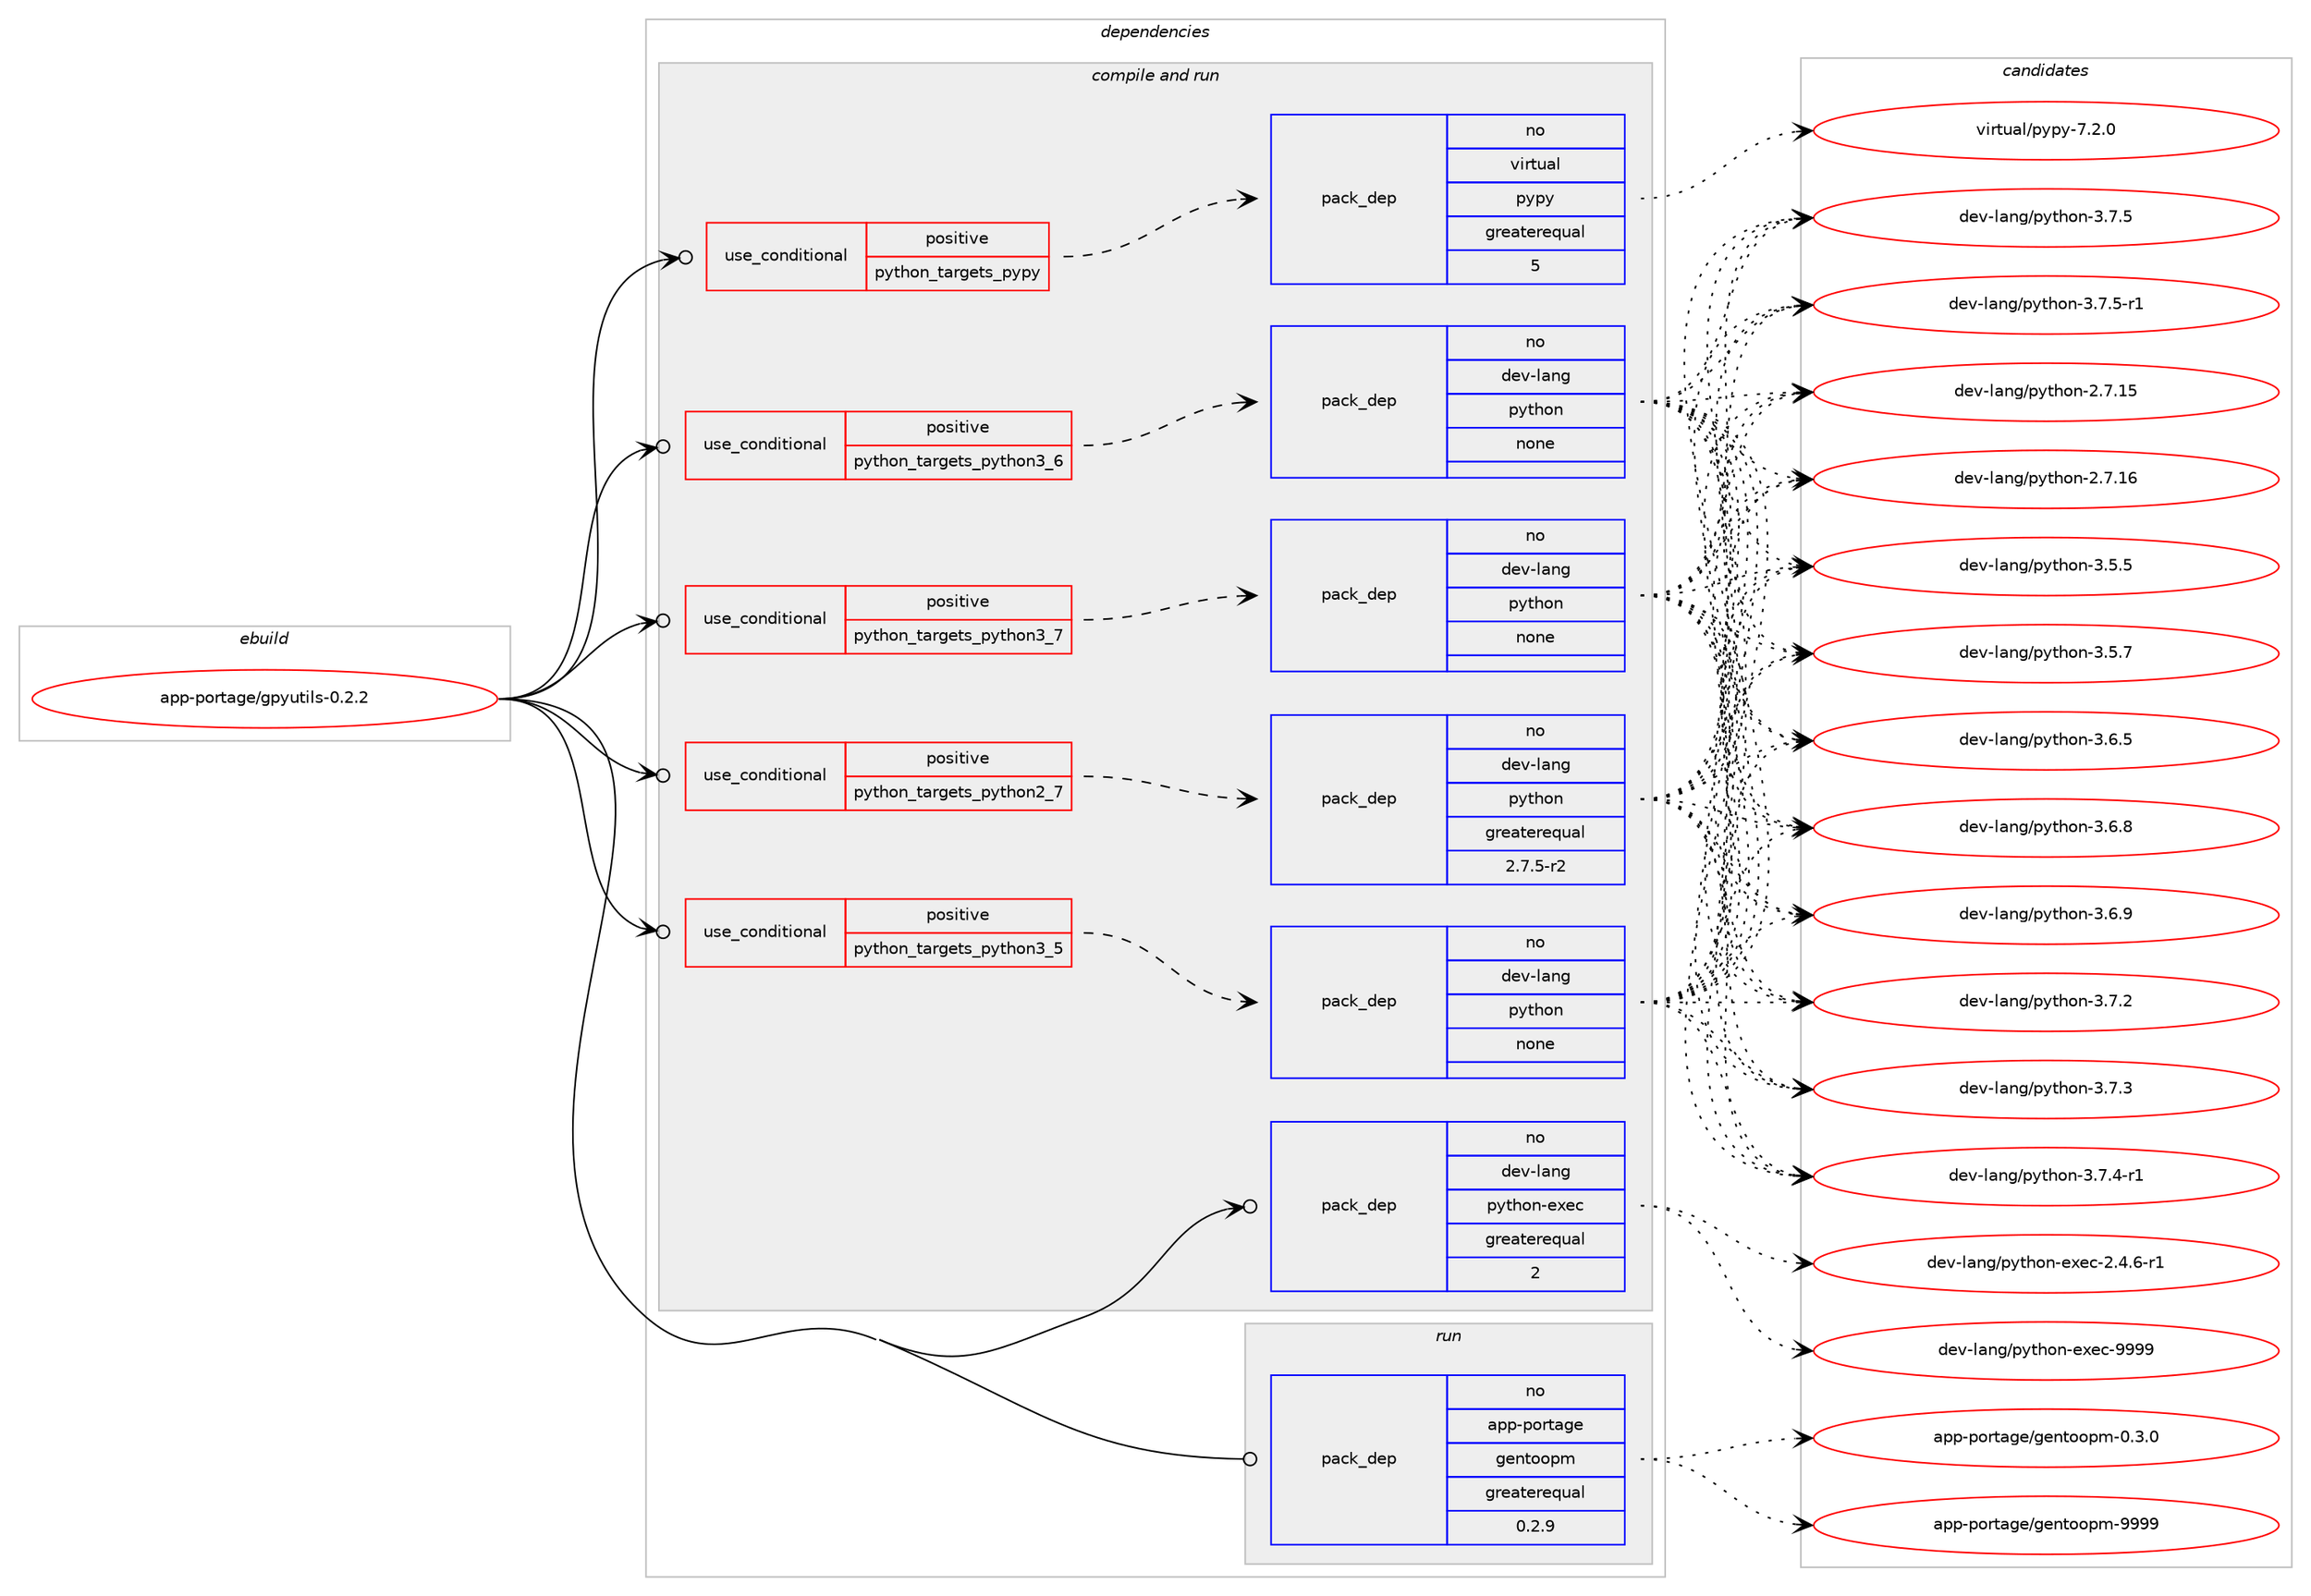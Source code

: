 digraph prolog {

# *************
# Graph options
# *************

newrank=true;
concentrate=true;
compound=true;
graph [rankdir=LR,fontname=Helvetica,fontsize=10,ranksep=1.5];#, ranksep=2.5, nodesep=0.2];
edge  [arrowhead=vee];
node  [fontname=Helvetica,fontsize=10];

# **********
# The ebuild
# **********

subgraph cluster_leftcol {
color=gray;
rank=same;
label=<<i>ebuild</i>>;
id [label="app-portage/gpyutils-0.2.2", color=red, width=4, href="../app-portage/gpyutils-0.2.2.svg"];
}

# ****************
# The dependencies
# ****************

subgraph cluster_midcol {
color=gray;
label=<<i>dependencies</i>>;
subgraph cluster_compile {
fillcolor="#eeeeee";
style=filled;
label=<<i>compile</i>>;
}
subgraph cluster_compileandrun {
fillcolor="#eeeeee";
style=filled;
label=<<i>compile and run</i>>;
subgraph cond120697 {
dependency505746 [label=<<TABLE BORDER="0" CELLBORDER="1" CELLSPACING="0" CELLPADDING="4"><TR><TD ROWSPAN="3" CELLPADDING="10">use_conditional</TD></TR><TR><TD>positive</TD></TR><TR><TD>python_targets_pypy</TD></TR></TABLE>>, shape=none, color=red];
subgraph pack375916 {
dependency505747 [label=<<TABLE BORDER="0" CELLBORDER="1" CELLSPACING="0" CELLPADDING="4" WIDTH="220"><TR><TD ROWSPAN="6" CELLPADDING="30">pack_dep</TD></TR><TR><TD WIDTH="110">no</TD></TR><TR><TD>virtual</TD></TR><TR><TD>pypy</TD></TR><TR><TD>greaterequal</TD></TR><TR><TD>5</TD></TR></TABLE>>, shape=none, color=blue];
}
dependency505746:e -> dependency505747:w [weight=20,style="dashed",arrowhead="vee"];
}
id:e -> dependency505746:w [weight=20,style="solid",arrowhead="odotvee"];
subgraph cond120698 {
dependency505748 [label=<<TABLE BORDER="0" CELLBORDER="1" CELLSPACING="0" CELLPADDING="4"><TR><TD ROWSPAN="3" CELLPADDING="10">use_conditional</TD></TR><TR><TD>positive</TD></TR><TR><TD>python_targets_python2_7</TD></TR></TABLE>>, shape=none, color=red];
subgraph pack375917 {
dependency505749 [label=<<TABLE BORDER="0" CELLBORDER="1" CELLSPACING="0" CELLPADDING="4" WIDTH="220"><TR><TD ROWSPAN="6" CELLPADDING="30">pack_dep</TD></TR><TR><TD WIDTH="110">no</TD></TR><TR><TD>dev-lang</TD></TR><TR><TD>python</TD></TR><TR><TD>greaterequal</TD></TR><TR><TD>2.7.5-r2</TD></TR></TABLE>>, shape=none, color=blue];
}
dependency505748:e -> dependency505749:w [weight=20,style="dashed",arrowhead="vee"];
}
id:e -> dependency505748:w [weight=20,style="solid",arrowhead="odotvee"];
subgraph cond120699 {
dependency505750 [label=<<TABLE BORDER="0" CELLBORDER="1" CELLSPACING="0" CELLPADDING="4"><TR><TD ROWSPAN="3" CELLPADDING="10">use_conditional</TD></TR><TR><TD>positive</TD></TR><TR><TD>python_targets_python3_5</TD></TR></TABLE>>, shape=none, color=red];
subgraph pack375918 {
dependency505751 [label=<<TABLE BORDER="0" CELLBORDER="1" CELLSPACING="0" CELLPADDING="4" WIDTH="220"><TR><TD ROWSPAN="6" CELLPADDING="30">pack_dep</TD></TR><TR><TD WIDTH="110">no</TD></TR><TR><TD>dev-lang</TD></TR><TR><TD>python</TD></TR><TR><TD>none</TD></TR><TR><TD></TD></TR></TABLE>>, shape=none, color=blue];
}
dependency505750:e -> dependency505751:w [weight=20,style="dashed",arrowhead="vee"];
}
id:e -> dependency505750:w [weight=20,style="solid",arrowhead="odotvee"];
subgraph cond120700 {
dependency505752 [label=<<TABLE BORDER="0" CELLBORDER="1" CELLSPACING="0" CELLPADDING="4"><TR><TD ROWSPAN="3" CELLPADDING="10">use_conditional</TD></TR><TR><TD>positive</TD></TR><TR><TD>python_targets_python3_6</TD></TR></TABLE>>, shape=none, color=red];
subgraph pack375919 {
dependency505753 [label=<<TABLE BORDER="0" CELLBORDER="1" CELLSPACING="0" CELLPADDING="4" WIDTH="220"><TR><TD ROWSPAN="6" CELLPADDING="30">pack_dep</TD></TR><TR><TD WIDTH="110">no</TD></TR><TR><TD>dev-lang</TD></TR><TR><TD>python</TD></TR><TR><TD>none</TD></TR><TR><TD></TD></TR></TABLE>>, shape=none, color=blue];
}
dependency505752:e -> dependency505753:w [weight=20,style="dashed",arrowhead="vee"];
}
id:e -> dependency505752:w [weight=20,style="solid",arrowhead="odotvee"];
subgraph cond120701 {
dependency505754 [label=<<TABLE BORDER="0" CELLBORDER="1" CELLSPACING="0" CELLPADDING="4"><TR><TD ROWSPAN="3" CELLPADDING="10">use_conditional</TD></TR><TR><TD>positive</TD></TR><TR><TD>python_targets_python3_7</TD></TR></TABLE>>, shape=none, color=red];
subgraph pack375920 {
dependency505755 [label=<<TABLE BORDER="0" CELLBORDER="1" CELLSPACING="0" CELLPADDING="4" WIDTH="220"><TR><TD ROWSPAN="6" CELLPADDING="30">pack_dep</TD></TR><TR><TD WIDTH="110">no</TD></TR><TR><TD>dev-lang</TD></TR><TR><TD>python</TD></TR><TR><TD>none</TD></TR><TR><TD></TD></TR></TABLE>>, shape=none, color=blue];
}
dependency505754:e -> dependency505755:w [weight=20,style="dashed",arrowhead="vee"];
}
id:e -> dependency505754:w [weight=20,style="solid",arrowhead="odotvee"];
subgraph pack375921 {
dependency505756 [label=<<TABLE BORDER="0" CELLBORDER="1" CELLSPACING="0" CELLPADDING="4" WIDTH="220"><TR><TD ROWSPAN="6" CELLPADDING="30">pack_dep</TD></TR><TR><TD WIDTH="110">no</TD></TR><TR><TD>dev-lang</TD></TR><TR><TD>python-exec</TD></TR><TR><TD>greaterequal</TD></TR><TR><TD>2</TD></TR></TABLE>>, shape=none, color=blue];
}
id:e -> dependency505756:w [weight=20,style="solid",arrowhead="odotvee"];
}
subgraph cluster_run {
fillcolor="#eeeeee";
style=filled;
label=<<i>run</i>>;
subgraph pack375922 {
dependency505757 [label=<<TABLE BORDER="0" CELLBORDER="1" CELLSPACING="0" CELLPADDING="4" WIDTH="220"><TR><TD ROWSPAN="6" CELLPADDING="30">pack_dep</TD></TR><TR><TD WIDTH="110">no</TD></TR><TR><TD>app-portage</TD></TR><TR><TD>gentoopm</TD></TR><TR><TD>greaterequal</TD></TR><TR><TD>0.2.9</TD></TR></TABLE>>, shape=none, color=blue];
}
id:e -> dependency505757:w [weight=20,style="solid",arrowhead="odot"];
}
}

# **************
# The candidates
# **************

subgraph cluster_choices {
rank=same;
color=gray;
label=<<i>candidates</i>>;

subgraph choice375916 {
color=black;
nodesep=1;
choice1181051141161179710847112121112121455546504648 [label="virtual/pypy-7.2.0", color=red, width=4,href="../virtual/pypy-7.2.0.svg"];
dependency505747:e -> choice1181051141161179710847112121112121455546504648:w [style=dotted,weight="100"];
}
subgraph choice375917 {
color=black;
nodesep=1;
choice10010111845108971101034711212111610411111045504655464953 [label="dev-lang/python-2.7.15", color=red, width=4,href="../dev-lang/python-2.7.15.svg"];
choice10010111845108971101034711212111610411111045504655464954 [label="dev-lang/python-2.7.16", color=red, width=4,href="../dev-lang/python-2.7.16.svg"];
choice100101118451089711010347112121116104111110455146534653 [label="dev-lang/python-3.5.5", color=red, width=4,href="../dev-lang/python-3.5.5.svg"];
choice100101118451089711010347112121116104111110455146534655 [label="dev-lang/python-3.5.7", color=red, width=4,href="../dev-lang/python-3.5.7.svg"];
choice100101118451089711010347112121116104111110455146544653 [label="dev-lang/python-3.6.5", color=red, width=4,href="../dev-lang/python-3.6.5.svg"];
choice100101118451089711010347112121116104111110455146544656 [label="dev-lang/python-3.6.8", color=red, width=4,href="../dev-lang/python-3.6.8.svg"];
choice100101118451089711010347112121116104111110455146544657 [label="dev-lang/python-3.6.9", color=red, width=4,href="../dev-lang/python-3.6.9.svg"];
choice100101118451089711010347112121116104111110455146554650 [label="dev-lang/python-3.7.2", color=red, width=4,href="../dev-lang/python-3.7.2.svg"];
choice100101118451089711010347112121116104111110455146554651 [label="dev-lang/python-3.7.3", color=red, width=4,href="../dev-lang/python-3.7.3.svg"];
choice1001011184510897110103471121211161041111104551465546524511449 [label="dev-lang/python-3.7.4-r1", color=red, width=4,href="../dev-lang/python-3.7.4-r1.svg"];
choice100101118451089711010347112121116104111110455146554653 [label="dev-lang/python-3.7.5", color=red, width=4,href="../dev-lang/python-3.7.5.svg"];
choice1001011184510897110103471121211161041111104551465546534511449 [label="dev-lang/python-3.7.5-r1", color=red, width=4,href="../dev-lang/python-3.7.5-r1.svg"];
dependency505749:e -> choice10010111845108971101034711212111610411111045504655464953:w [style=dotted,weight="100"];
dependency505749:e -> choice10010111845108971101034711212111610411111045504655464954:w [style=dotted,weight="100"];
dependency505749:e -> choice100101118451089711010347112121116104111110455146534653:w [style=dotted,weight="100"];
dependency505749:e -> choice100101118451089711010347112121116104111110455146534655:w [style=dotted,weight="100"];
dependency505749:e -> choice100101118451089711010347112121116104111110455146544653:w [style=dotted,weight="100"];
dependency505749:e -> choice100101118451089711010347112121116104111110455146544656:w [style=dotted,weight="100"];
dependency505749:e -> choice100101118451089711010347112121116104111110455146544657:w [style=dotted,weight="100"];
dependency505749:e -> choice100101118451089711010347112121116104111110455146554650:w [style=dotted,weight="100"];
dependency505749:e -> choice100101118451089711010347112121116104111110455146554651:w [style=dotted,weight="100"];
dependency505749:e -> choice1001011184510897110103471121211161041111104551465546524511449:w [style=dotted,weight="100"];
dependency505749:e -> choice100101118451089711010347112121116104111110455146554653:w [style=dotted,weight="100"];
dependency505749:e -> choice1001011184510897110103471121211161041111104551465546534511449:w [style=dotted,weight="100"];
}
subgraph choice375918 {
color=black;
nodesep=1;
choice10010111845108971101034711212111610411111045504655464953 [label="dev-lang/python-2.7.15", color=red, width=4,href="../dev-lang/python-2.7.15.svg"];
choice10010111845108971101034711212111610411111045504655464954 [label="dev-lang/python-2.7.16", color=red, width=4,href="../dev-lang/python-2.7.16.svg"];
choice100101118451089711010347112121116104111110455146534653 [label="dev-lang/python-3.5.5", color=red, width=4,href="../dev-lang/python-3.5.5.svg"];
choice100101118451089711010347112121116104111110455146534655 [label="dev-lang/python-3.5.7", color=red, width=4,href="../dev-lang/python-3.5.7.svg"];
choice100101118451089711010347112121116104111110455146544653 [label="dev-lang/python-3.6.5", color=red, width=4,href="../dev-lang/python-3.6.5.svg"];
choice100101118451089711010347112121116104111110455146544656 [label="dev-lang/python-3.6.8", color=red, width=4,href="../dev-lang/python-3.6.8.svg"];
choice100101118451089711010347112121116104111110455146544657 [label="dev-lang/python-3.6.9", color=red, width=4,href="../dev-lang/python-3.6.9.svg"];
choice100101118451089711010347112121116104111110455146554650 [label="dev-lang/python-3.7.2", color=red, width=4,href="../dev-lang/python-3.7.2.svg"];
choice100101118451089711010347112121116104111110455146554651 [label="dev-lang/python-3.7.3", color=red, width=4,href="../dev-lang/python-3.7.3.svg"];
choice1001011184510897110103471121211161041111104551465546524511449 [label="dev-lang/python-3.7.4-r1", color=red, width=4,href="../dev-lang/python-3.7.4-r1.svg"];
choice100101118451089711010347112121116104111110455146554653 [label="dev-lang/python-3.7.5", color=red, width=4,href="../dev-lang/python-3.7.5.svg"];
choice1001011184510897110103471121211161041111104551465546534511449 [label="dev-lang/python-3.7.5-r1", color=red, width=4,href="../dev-lang/python-3.7.5-r1.svg"];
dependency505751:e -> choice10010111845108971101034711212111610411111045504655464953:w [style=dotted,weight="100"];
dependency505751:e -> choice10010111845108971101034711212111610411111045504655464954:w [style=dotted,weight="100"];
dependency505751:e -> choice100101118451089711010347112121116104111110455146534653:w [style=dotted,weight="100"];
dependency505751:e -> choice100101118451089711010347112121116104111110455146534655:w [style=dotted,weight="100"];
dependency505751:e -> choice100101118451089711010347112121116104111110455146544653:w [style=dotted,weight="100"];
dependency505751:e -> choice100101118451089711010347112121116104111110455146544656:w [style=dotted,weight="100"];
dependency505751:e -> choice100101118451089711010347112121116104111110455146544657:w [style=dotted,weight="100"];
dependency505751:e -> choice100101118451089711010347112121116104111110455146554650:w [style=dotted,weight="100"];
dependency505751:e -> choice100101118451089711010347112121116104111110455146554651:w [style=dotted,weight="100"];
dependency505751:e -> choice1001011184510897110103471121211161041111104551465546524511449:w [style=dotted,weight="100"];
dependency505751:e -> choice100101118451089711010347112121116104111110455146554653:w [style=dotted,weight="100"];
dependency505751:e -> choice1001011184510897110103471121211161041111104551465546534511449:w [style=dotted,weight="100"];
}
subgraph choice375919 {
color=black;
nodesep=1;
choice10010111845108971101034711212111610411111045504655464953 [label="dev-lang/python-2.7.15", color=red, width=4,href="../dev-lang/python-2.7.15.svg"];
choice10010111845108971101034711212111610411111045504655464954 [label="dev-lang/python-2.7.16", color=red, width=4,href="../dev-lang/python-2.7.16.svg"];
choice100101118451089711010347112121116104111110455146534653 [label="dev-lang/python-3.5.5", color=red, width=4,href="../dev-lang/python-3.5.5.svg"];
choice100101118451089711010347112121116104111110455146534655 [label="dev-lang/python-3.5.7", color=red, width=4,href="../dev-lang/python-3.5.7.svg"];
choice100101118451089711010347112121116104111110455146544653 [label="dev-lang/python-3.6.5", color=red, width=4,href="../dev-lang/python-3.6.5.svg"];
choice100101118451089711010347112121116104111110455146544656 [label="dev-lang/python-3.6.8", color=red, width=4,href="../dev-lang/python-3.6.8.svg"];
choice100101118451089711010347112121116104111110455146544657 [label="dev-lang/python-3.6.9", color=red, width=4,href="../dev-lang/python-3.6.9.svg"];
choice100101118451089711010347112121116104111110455146554650 [label="dev-lang/python-3.7.2", color=red, width=4,href="../dev-lang/python-3.7.2.svg"];
choice100101118451089711010347112121116104111110455146554651 [label="dev-lang/python-3.7.3", color=red, width=4,href="../dev-lang/python-3.7.3.svg"];
choice1001011184510897110103471121211161041111104551465546524511449 [label="dev-lang/python-3.7.4-r1", color=red, width=4,href="../dev-lang/python-3.7.4-r1.svg"];
choice100101118451089711010347112121116104111110455146554653 [label="dev-lang/python-3.7.5", color=red, width=4,href="../dev-lang/python-3.7.5.svg"];
choice1001011184510897110103471121211161041111104551465546534511449 [label="dev-lang/python-3.7.5-r1", color=red, width=4,href="../dev-lang/python-3.7.5-r1.svg"];
dependency505753:e -> choice10010111845108971101034711212111610411111045504655464953:w [style=dotted,weight="100"];
dependency505753:e -> choice10010111845108971101034711212111610411111045504655464954:w [style=dotted,weight="100"];
dependency505753:e -> choice100101118451089711010347112121116104111110455146534653:w [style=dotted,weight="100"];
dependency505753:e -> choice100101118451089711010347112121116104111110455146534655:w [style=dotted,weight="100"];
dependency505753:e -> choice100101118451089711010347112121116104111110455146544653:w [style=dotted,weight="100"];
dependency505753:e -> choice100101118451089711010347112121116104111110455146544656:w [style=dotted,weight="100"];
dependency505753:e -> choice100101118451089711010347112121116104111110455146544657:w [style=dotted,weight="100"];
dependency505753:e -> choice100101118451089711010347112121116104111110455146554650:w [style=dotted,weight="100"];
dependency505753:e -> choice100101118451089711010347112121116104111110455146554651:w [style=dotted,weight="100"];
dependency505753:e -> choice1001011184510897110103471121211161041111104551465546524511449:w [style=dotted,weight="100"];
dependency505753:e -> choice100101118451089711010347112121116104111110455146554653:w [style=dotted,weight="100"];
dependency505753:e -> choice1001011184510897110103471121211161041111104551465546534511449:w [style=dotted,weight="100"];
}
subgraph choice375920 {
color=black;
nodesep=1;
choice10010111845108971101034711212111610411111045504655464953 [label="dev-lang/python-2.7.15", color=red, width=4,href="../dev-lang/python-2.7.15.svg"];
choice10010111845108971101034711212111610411111045504655464954 [label="dev-lang/python-2.7.16", color=red, width=4,href="../dev-lang/python-2.7.16.svg"];
choice100101118451089711010347112121116104111110455146534653 [label="dev-lang/python-3.5.5", color=red, width=4,href="../dev-lang/python-3.5.5.svg"];
choice100101118451089711010347112121116104111110455146534655 [label="dev-lang/python-3.5.7", color=red, width=4,href="../dev-lang/python-3.5.7.svg"];
choice100101118451089711010347112121116104111110455146544653 [label="dev-lang/python-3.6.5", color=red, width=4,href="../dev-lang/python-3.6.5.svg"];
choice100101118451089711010347112121116104111110455146544656 [label="dev-lang/python-3.6.8", color=red, width=4,href="../dev-lang/python-3.6.8.svg"];
choice100101118451089711010347112121116104111110455146544657 [label="dev-lang/python-3.6.9", color=red, width=4,href="../dev-lang/python-3.6.9.svg"];
choice100101118451089711010347112121116104111110455146554650 [label="dev-lang/python-3.7.2", color=red, width=4,href="../dev-lang/python-3.7.2.svg"];
choice100101118451089711010347112121116104111110455146554651 [label="dev-lang/python-3.7.3", color=red, width=4,href="../dev-lang/python-3.7.3.svg"];
choice1001011184510897110103471121211161041111104551465546524511449 [label="dev-lang/python-3.7.4-r1", color=red, width=4,href="../dev-lang/python-3.7.4-r1.svg"];
choice100101118451089711010347112121116104111110455146554653 [label="dev-lang/python-3.7.5", color=red, width=4,href="../dev-lang/python-3.7.5.svg"];
choice1001011184510897110103471121211161041111104551465546534511449 [label="dev-lang/python-3.7.5-r1", color=red, width=4,href="../dev-lang/python-3.7.5-r1.svg"];
dependency505755:e -> choice10010111845108971101034711212111610411111045504655464953:w [style=dotted,weight="100"];
dependency505755:e -> choice10010111845108971101034711212111610411111045504655464954:w [style=dotted,weight="100"];
dependency505755:e -> choice100101118451089711010347112121116104111110455146534653:w [style=dotted,weight="100"];
dependency505755:e -> choice100101118451089711010347112121116104111110455146534655:w [style=dotted,weight="100"];
dependency505755:e -> choice100101118451089711010347112121116104111110455146544653:w [style=dotted,weight="100"];
dependency505755:e -> choice100101118451089711010347112121116104111110455146544656:w [style=dotted,weight="100"];
dependency505755:e -> choice100101118451089711010347112121116104111110455146544657:w [style=dotted,weight="100"];
dependency505755:e -> choice100101118451089711010347112121116104111110455146554650:w [style=dotted,weight="100"];
dependency505755:e -> choice100101118451089711010347112121116104111110455146554651:w [style=dotted,weight="100"];
dependency505755:e -> choice1001011184510897110103471121211161041111104551465546524511449:w [style=dotted,weight="100"];
dependency505755:e -> choice100101118451089711010347112121116104111110455146554653:w [style=dotted,weight="100"];
dependency505755:e -> choice1001011184510897110103471121211161041111104551465546534511449:w [style=dotted,weight="100"];
}
subgraph choice375921 {
color=black;
nodesep=1;
choice10010111845108971101034711212111610411111045101120101994550465246544511449 [label="dev-lang/python-exec-2.4.6-r1", color=red, width=4,href="../dev-lang/python-exec-2.4.6-r1.svg"];
choice10010111845108971101034711212111610411111045101120101994557575757 [label="dev-lang/python-exec-9999", color=red, width=4,href="../dev-lang/python-exec-9999.svg"];
dependency505756:e -> choice10010111845108971101034711212111610411111045101120101994550465246544511449:w [style=dotted,weight="100"];
dependency505756:e -> choice10010111845108971101034711212111610411111045101120101994557575757:w [style=dotted,weight="100"];
}
subgraph choice375922 {
color=black;
nodesep=1;
choice97112112451121111141169710310147103101110116111111112109454846514648 [label="app-portage/gentoopm-0.3.0", color=red, width=4,href="../app-portage/gentoopm-0.3.0.svg"];
choice971121124511211111411697103101471031011101161111111121094557575757 [label="app-portage/gentoopm-9999", color=red, width=4,href="../app-portage/gentoopm-9999.svg"];
dependency505757:e -> choice97112112451121111141169710310147103101110116111111112109454846514648:w [style=dotted,weight="100"];
dependency505757:e -> choice971121124511211111411697103101471031011101161111111121094557575757:w [style=dotted,weight="100"];
}
}

}
